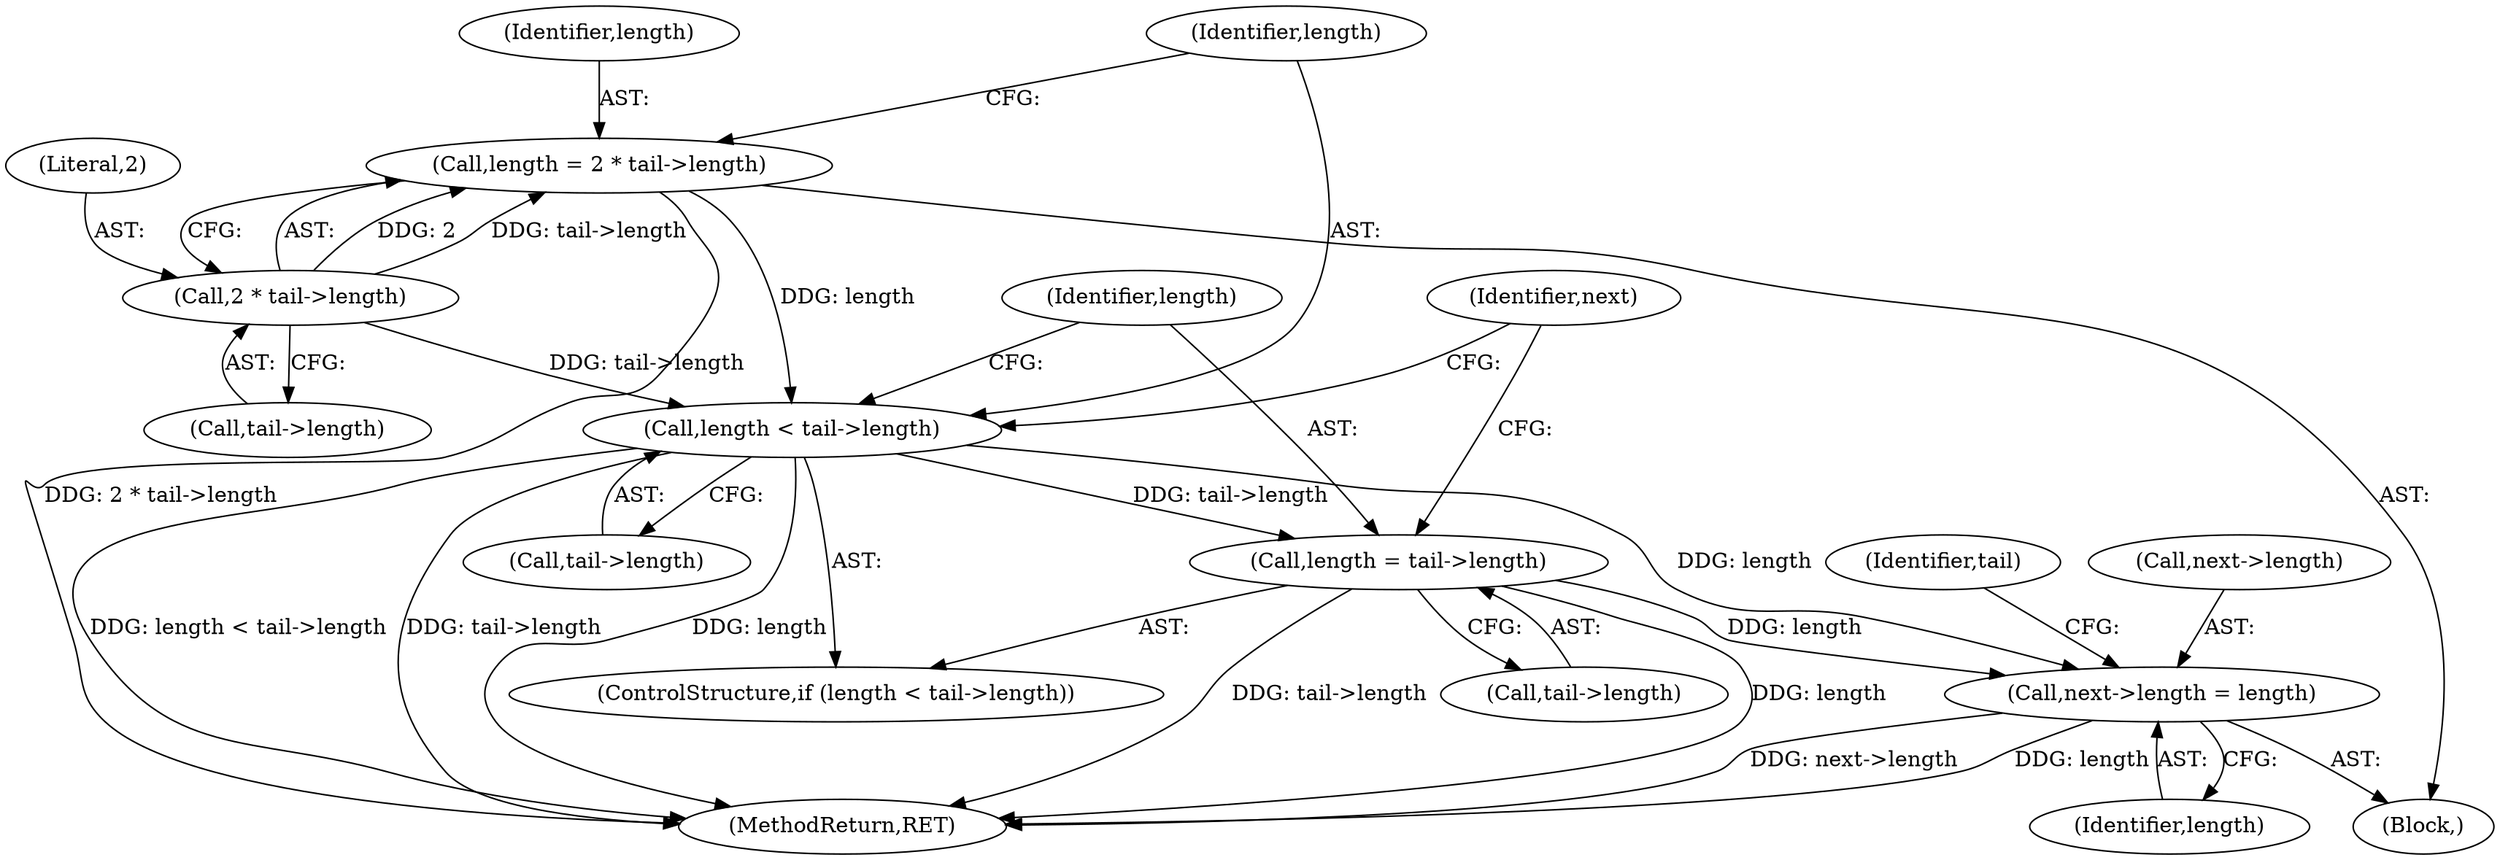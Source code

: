 digraph "0_Android_9d4853418ab2f754c2b63e091c29c5529b8b86ca_162@pointer" {
"1000132" [label="(Call,length = tail->length)"];
"1000127" [label="(Call,length < tail->length)"];
"1000119" [label="(Call,length = 2 * tail->length)"];
"1000121" [label="(Call,2 * tail->length)"];
"1000151" [label="(Call,next->length = length)"];
"1000120" [label="(Identifier,length)"];
"1000127" [label="(Call,length < tail->length)"];
"1000134" [label="(Call,tail->length)"];
"1000152" [label="(Call,next->length)"];
"1000123" [label="(Call,tail->length)"];
"1000132" [label="(Call,length = tail->length)"];
"1000151" [label="(Call,next->length = length)"];
"1000126" [label="(ControlStructure,if (length < tail->length))"];
"1000119" [label="(Call,length = 2 * tail->length)"];
"1000121" [label="(Call,2 * tail->length)"];
"1000139" [label="(Identifier,next)"];
"1000117" [label="(Block,)"];
"1000129" [label="(Call,tail->length)"];
"1000128" [label="(Identifier,length)"];
"1000133" [label="(Identifier,length)"];
"1000158" [label="(Identifier,tail)"];
"1000155" [label="(Identifier,length)"];
"1000122" [label="(Literal,2)"];
"1000163" [label="(MethodReturn,RET)"];
"1000132" -> "1000126"  [label="AST: "];
"1000132" -> "1000134"  [label="CFG: "];
"1000133" -> "1000132"  [label="AST: "];
"1000134" -> "1000132"  [label="AST: "];
"1000139" -> "1000132"  [label="CFG: "];
"1000132" -> "1000163"  [label="DDG: length"];
"1000132" -> "1000163"  [label="DDG: tail->length"];
"1000127" -> "1000132"  [label="DDG: tail->length"];
"1000132" -> "1000151"  [label="DDG: length"];
"1000127" -> "1000126"  [label="AST: "];
"1000127" -> "1000129"  [label="CFG: "];
"1000128" -> "1000127"  [label="AST: "];
"1000129" -> "1000127"  [label="AST: "];
"1000133" -> "1000127"  [label="CFG: "];
"1000139" -> "1000127"  [label="CFG: "];
"1000127" -> "1000163"  [label="DDG: length < tail->length"];
"1000127" -> "1000163"  [label="DDG: tail->length"];
"1000127" -> "1000163"  [label="DDG: length"];
"1000119" -> "1000127"  [label="DDG: length"];
"1000121" -> "1000127"  [label="DDG: tail->length"];
"1000127" -> "1000151"  [label="DDG: length"];
"1000119" -> "1000117"  [label="AST: "];
"1000119" -> "1000121"  [label="CFG: "];
"1000120" -> "1000119"  [label="AST: "];
"1000121" -> "1000119"  [label="AST: "];
"1000128" -> "1000119"  [label="CFG: "];
"1000119" -> "1000163"  [label="DDG: 2 * tail->length"];
"1000121" -> "1000119"  [label="DDG: 2"];
"1000121" -> "1000119"  [label="DDG: tail->length"];
"1000121" -> "1000123"  [label="CFG: "];
"1000122" -> "1000121"  [label="AST: "];
"1000123" -> "1000121"  [label="AST: "];
"1000151" -> "1000117"  [label="AST: "];
"1000151" -> "1000155"  [label="CFG: "];
"1000152" -> "1000151"  [label="AST: "];
"1000155" -> "1000151"  [label="AST: "];
"1000158" -> "1000151"  [label="CFG: "];
"1000151" -> "1000163"  [label="DDG: next->length"];
"1000151" -> "1000163"  [label="DDG: length"];
}

